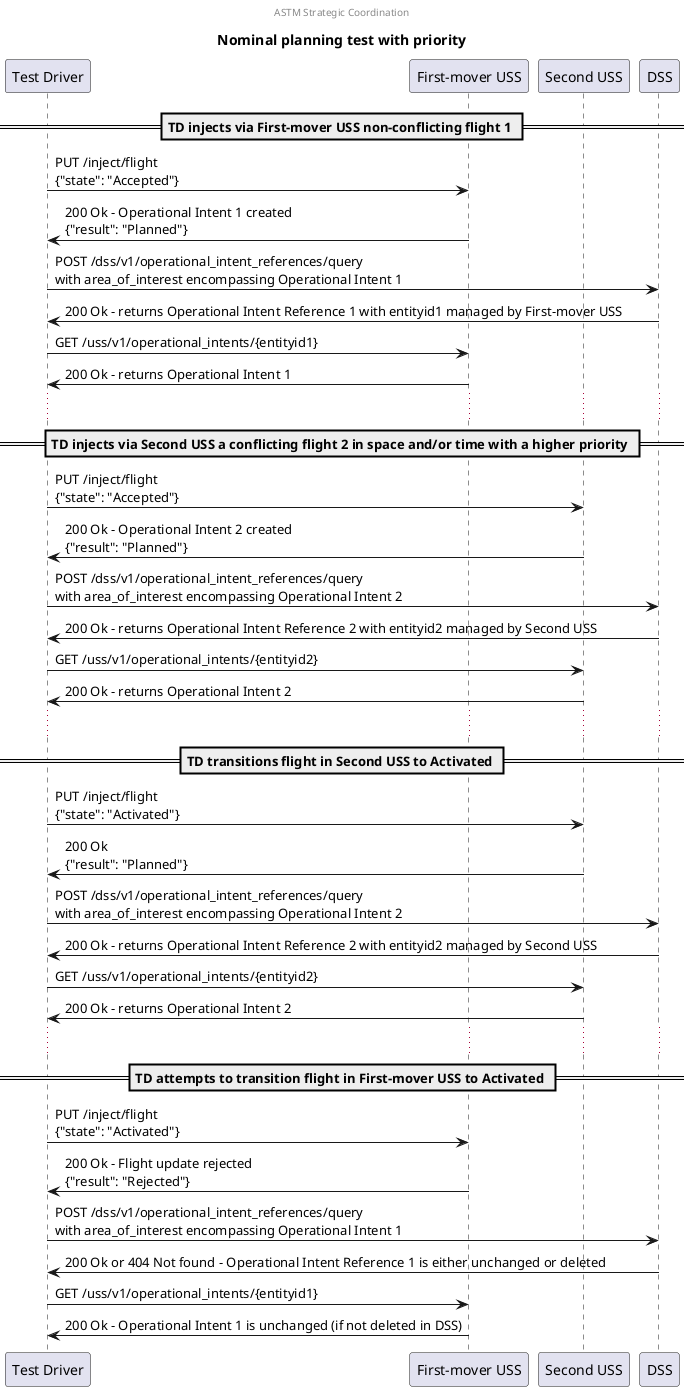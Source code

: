 @startuml
center header ASTM Strategic Coordination
title Nominal planning test with priority

participant "Test Driver" as TD
participant "First-mover USS" as USS1
participant "Second USS" as USS2
participant "DSS"

== TD injects via First-mover USS non-conflicting flight 1 ==

TD -> USS1: PUT /inject/flight\n{"state": "Accepted"}
TD <- USS1: 200 Ok - Operational Intent 1 created\n{"result": "Planned"}

TD -> DSS: POST /dss/v1/operational_intent_references/query\nwith area_of_interest encompassing Operational Intent 1
TD <- DSS: 200 Ok - returns Operational Intent Reference 1 with entityid1 managed by First-mover USS

TD -> USS1: GET /uss/v1/operational_intents/{entityid1}
TD <- USS1: 200 Ok - returns Operational Intent 1

...

== TD injects via Second USS a conflicting flight 2 in space and/or time with a higher priority ==

TD -> USS2: PUT /inject/flight\n{"state": "Accepted"}
TD <- USS2: 200 Ok - Operational Intent 2 created\n{"result": "Planned"}

TD -> DSS: POST /dss/v1/operational_intent_references/query\nwith area_of_interest encompassing Operational Intent 2
TD <- DSS: 200 Ok - returns Operational Intent Reference 2 with entityid2 managed by Second USS

TD -> USS2: GET /uss/v1/operational_intents/{entityid2}
TD <- USS2: 200 Ok - returns Operational Intent 2

...

== TD transitions flight in Second USS to Activated ==

TD -> USS2: PUT /inject/flight\n{"state": "Activated"}
TD <- USS2: 200 Ok\n{"result": "Planned"}

TD -> DSS: POST /dss/v1/operational_intent_references/query\nwith area_of_interest encompassing Operational Intent 2
TD <- DSS: 200 Ok - returns Operational Intent Reference 2 with entityid2 managed by Second USS

TD -> USS2: GET /uss/v1/operational_intents/{entityid2}
TD <- USS2: 200 Ok - returns Operational Intent 2

...

== TD attempts to transition flight in First-mover USS to Activated ==

TD -> USS1: PUT /inject/flight\n{"state": "Activated"}
TD <- USS1: 200 Ok - Flight update rejected\n{"result": "Rejected"}

TD -> DSS: POST /dss/v1/operational_intent_references/query\nwith area_of_interest encompassing Operational Intent 1
TD <- DSS: 200 Ok or 404 Not found - Operational Intent Reference 1 is either unchanged or deleted

TD -> USS1: GET /uss/v1/operational_intents/{entityid1}
TD <- USS1: 200 Ok - Operational Intent 1 is unchanged (if not deleted in DSS)

@enduml
